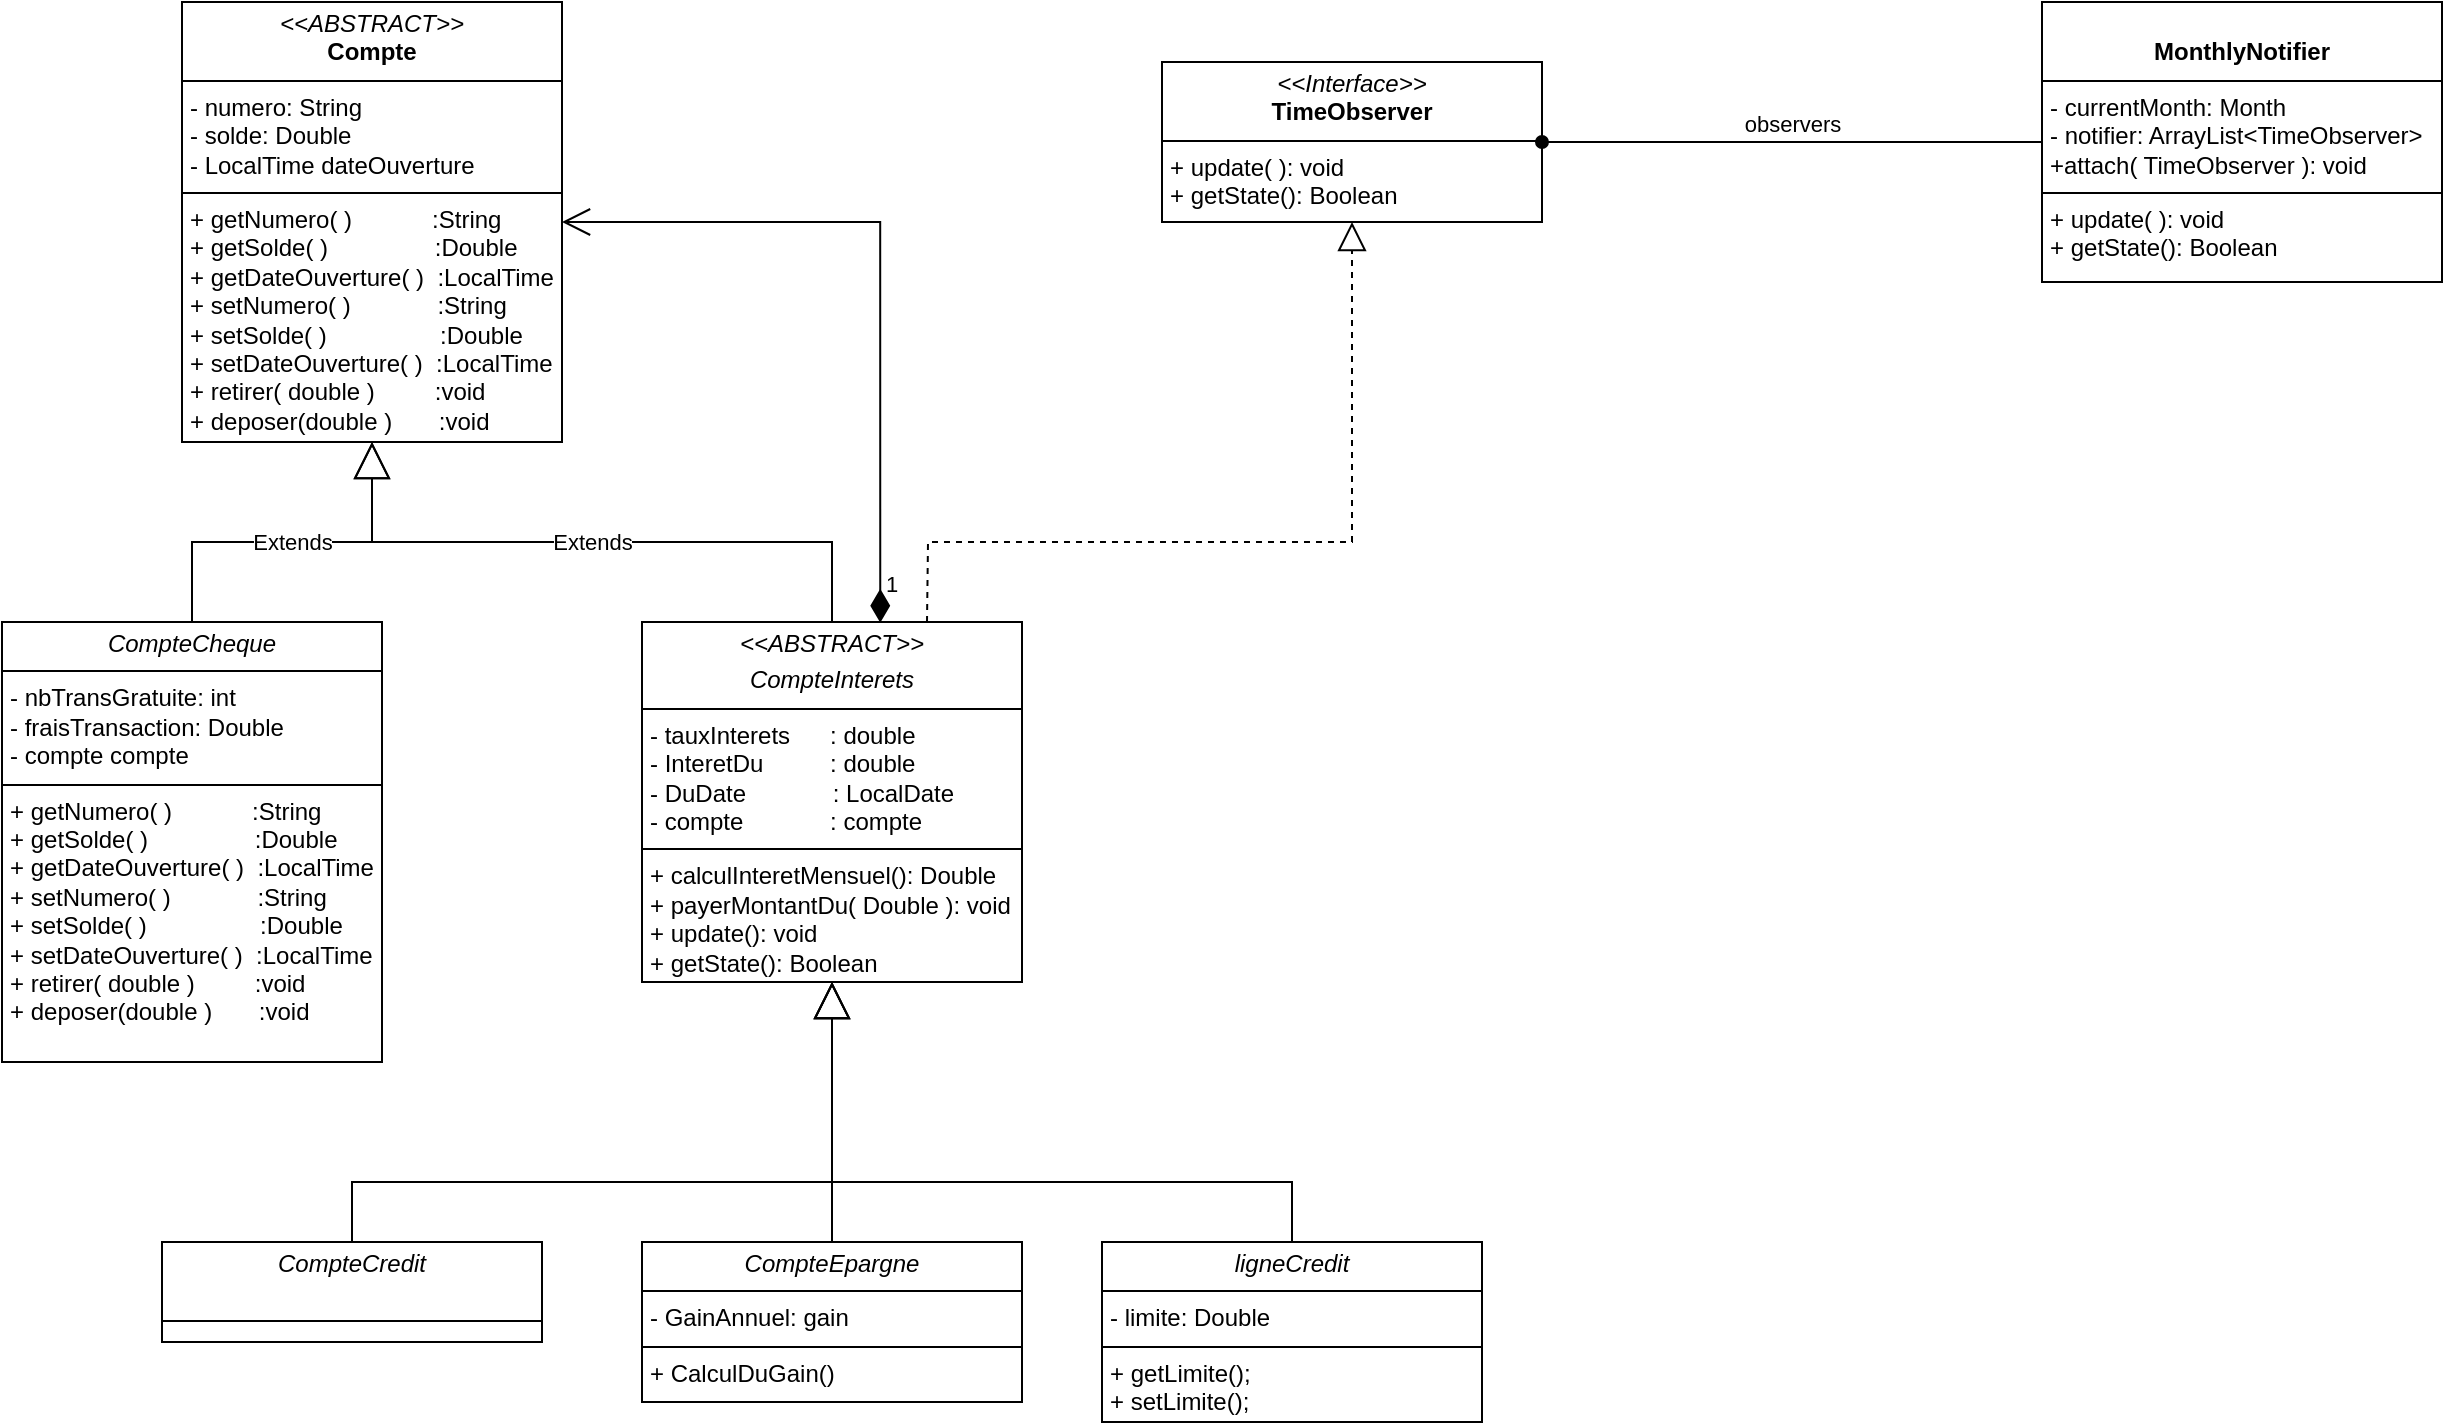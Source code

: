 <mxfile version="26.1.1">
  <diagram name="Page-1" id="Y8b6xR42oyyeWq3YL9dn">
    <mxGraphModel dx="1613" dy="695" grid="1" gridSize="10" guides="1" tooltips="1" connect="1" arrows="1" fold="1" page="1" pageScale="1" pageWidth="3300" pageHeight="4681" math="0" shadow="0">
      <root>
        <mxCell id="0" />
        <mxCell id="1" parent="0" />
        <mxCell id="dJRKlAbEhln0Lb5YtA-o-5" value="&lt;p style=&quot;margin:0px;margin-top:4px;text-align:center;&quot;&gt;&lt;i&gt;&amp;lt;&amp;lt;ABSTRACT&amp;gt;&amp;gt;&lt;/i&gt;&lt;br&gt;&lt;b&gt;Compte&lt;/b&gt;&lt;/p&gt;&lt;hr size=&quot;1&quot; style=&quot;border-style:solid;&quot;&gt;&lt;p style=&quot;margin:0px;margin-left:4px;&quot;&gt;- numero: String&lt;br&gt;- solde: Double&lt;/p&gt;&lt;p style=&quot;margin:0px;margin-left:4px;&quot;&gt;- LocalTime dateOuverture&lt;/p&gt;&lt;hr size=&quot;1&quot; style=&quot;border-style:solid;&quot;&gt;&lt;p style=&quot;margin:0px;margin-left:4px;&quot;&gt;+ getNumero( )&amp;nbsp; &amp;nbsp; &amp;nbsp; &amp;nbsp; &amp;nbsp; &amp;nbsp; :String&lt;br&gt;+ getSolde( )&amp;nbsp; &amp;nbsp; &amp;nbsp; &amp;nbsp; &amp;nbsp; &amp;nbsp; &amp;nbsp; &amp;nbsp; :Double&lt;/p&gt;&lt;p style=&quot;margin:0px;margin-left:4px;&quot;&gt;+ getDateOuverture( )&amp;nbsp; :LocalTime&lt;/p&gt;&lt;p style=&quot;margin: 0px 0px 0px 4px;&quot;&gt;+ setNumero( )&amp;nbsp; &amp;nbsp; &amp;nbsp; &amp;nbsp; &amp;nbsp; &amp;nbsp; &amp;nbsp;:String&lt;br&gt;+ setSolde( )&amp;nbsp; &amp;nbsp; &amp;nbsp; &amp;nbsp; &amp;nbsp; &amp;nbsp; &amp;nbsp; &amp;nbsp; &amp;nbsp;:Double&lt;/p&gt;&lt;p style=&quot;margin: 0px 0px 0px 4px;&quot;&gt;+ setDateOuverture( )&amp;nbsp; :LocalTime&lt;/p&gt;&lt;p style=&quot;margin: 0px 0px 0px 4px;&quot;&gt;+ retirer( double )&amp;nbsp; &amp;nbsp; &amp;nbsp; &amp;nbsp; &amp;nbsp;:void&lt;/p&gt;&lt;p style=&quot;margin: 0px 0px 0px 4px;&quot;&gt;+ deposer(double )&amp;nbsp; &amp;nbsp; &amp;nbsp; &amp;nbsp;:void&lt;/p&gt;&lt;p style=&quot;margin:0px;margin-left:4px;&quot;&gt;&lt;br&gt;&lt;/p&gt;&lt;p style=&quot;margin:0px;margin-left:4px;&quot;&gt;&lt;br&gt;&lt;/p&gt;" style="verticalAlign=top;align=left;overflow=fill;html=1;whiteSpace=wrap;" parent="1" vertex="1">
          <mxGeometry x="340" y="50" width="190" height="220" as="geometry" />
        </mxCell>
        <mxCell id="dJRKlAbEhln0Lb5YtA-o-6" value="&lt;p style=&quot;margin:0px;margin-top:4px;text-align:center;&quot;&gt;&lt;i&gt;CompteCheque&lt;/i&gt;&lt;/p&gt;&lt;hr size=&quot;1&quot; style=&quot;border-style:solid;&quot;&gt;&lt;p style=&quot;margin:0px;margin-left:4px;&quot;&gt;- nbTransGratuite: int&lt;br&gt;- fraisTransaction: Double&lt;/p&gt;&lt;p style=&quot;margin:0px;margin-left:4px;&quot;&gt;- compte compte&lt;/p&gt;&lt;hr size=&quot;1&quot; style=&quot;border-style:solid;&quot;&gt;&lt;p style=&quot;margin:0px;margin-left:4px;&quot;&gt;+ getNumero( )&amp;nbsp; &amp;nbsp; &amp;nbsp; &amp;nbsp; &amp;nbsp; &amp;nbsp; :String&lt;br&gt;+ getSolde( )&amp;nbsp; &amp;nbsp; &amp;nbsp; &amp;nbsp; &amp;nbsp; &amp;nbsp; &amp;nbsp; &amp;nbsp; :Double&lt;/p&gt;&lt;p style=&quot;margin:0px;margin-left:4px;&quot;&gt;+ getDateOuverture( )&amp;nbsp; :LocalTime&lt;/p&gt;&lt;p style=&quot;margin: 0px 0px 0px 4px;&quot;&gt;+ setNumero( )&amp;nbsp; &amp;nbsp; &amp;nbsp; &amp;nbsp; &amp;nbsp; &amp;nbsp; &amp;nbsp;:String&lt;br&gt;+ setSolde( )&amp;nbsp; &amp;nbsp; &amp;nbsp; &amp;nbsp; &amp;nbsp; &amp;nbsp; &amp;nbsp; &amp;nbsp; &amp;nbsp;:Double&lt;/p&gt;&lt;p style=&quot;margin: 0px 0px 0px 4px;&quot;&gt;+ setDateOuverture( )&amp;nbsp; :LocalTime&lt;/p&gt;&lt;p style=&quot;margin: 0px 0px 0px 4px;&quot;&gt;+ retirer( double )&amp;nbsp; &amp;nbsp; &amp;nbsp; &amp;nbsp; &amp;nbsp;:void&lt;/p&gt;&lt;p style=&quot;margin: 0px 0px 0px 4px;&quot;&gt;+ deposer(double )&amp;nbsp; &amp;nbsp; &amp;nbsp; &amp;nbsp;:void&lt;/p&gt;&lt;p style=&quot;margin:0px;margin-left:4px;&quot;&gt;&lt;br&gt;&lt;/p&gt;&lt;p style=&quot;margin:0px;margin-left:4px;&quot;&gt;&lt;br&gt;&lt;/p&gt;" style="verticalAlign=top;align=left;overflow=fill;html=1;whiteSpace=wrap;" parent="1" vertex="1">
          <mxGeometry x="250" y="360" width="190" height="220" as="geometry" />
        </mxCell>
        <mxCell id="dJRKlAbEhln0Lb5YtA-o-7" value="Extends" style="endArrow=block;endSize=16;endFill=0;html=1;rounded=0;entryX=0.5;entryY=1;entryDx=0;entryDy=0;exitX=0.5;exitY=0;exitDx=0;exitDy=0;" parent="1" source="dJRKlAbEhln0Lb5YtA-o-6" target="dJRKlAbEhln0Lb5YtA-o-5" edge="1">
          <mxGeometry width="160" relative="1" as="geometry">
            <mxPoint x="570" y="210" as="sourcePoint" />
            <mxPoint x="730" y="210" as="targetPoint" />
            <Array as="points">
              <mxPoint x="345" y="320" />
              <mxPoint x="435" y="320" />
            </Array>
          </mxGeometry>
        </mxCell>
        <mxCell id="dJRKlAbEhln0Lb5YtA-o-9" value="&lt;p style=&quot;margin:0px;margin-top:4px;text-align:center;&quot;&gt;&lt;i&gt;&amp;lt;&amp;lt;ABSTRACT&amp;gt;&amp;gt;&lt;/i&gt;&lt;/p&gt;&lt;p style=&quot;margin:0px;margin-top:4px;text-align:center;&quot;&gt;&lt;i&gt;CompteInterets&lt;/i&gt;&lt;/p&gt;&lt;hr size=&quot;1&quot; style=&quot;border-style:solid;&quot;&gt;&lt;p style=&quot;margin:0px;margin-left:4px;&quot;&gt;- tauxInterets&amp;nbsp; &amp;nbsp; &amp;nbsp; : double&lt;br&gt;- InteretDu&amp;nbsp; &amp;nbsp; &amp;nbsp; &amp;nbsp; &amp;nbsp; : double&lt;/p&gt;&lt;p style=&quot;margin:0px;margin-left:4px;&quot;&gt;- DuDate&amp;nbsp; &amp;nbsp; &amp;nbsp; &amp;nbsp; &amp;nbsp; &amp;nbsp; &amp;nbsp;: LocalDate&lt;/p&gt;&lt;p style=&quot;margin:0px;margin-left:4px;&quot;&gt;- compte&amp;nbsp; &amp;nbsp; &amp;nbsp; &amp;nbsp; &amp;nbsp; &amp;nbsp; &amp;nbsp;: compte&lt;/p&gt;&lt;hr size=&quot;1&quot; style=&quot;border-style:solid;&quot;&gt;&lt;p style=&quot;margin:0px;margin-left:4px;&quot;&gt;+ calculInteretMensuel(): Double&lt;/p&gt;&lt;p style=&quot;margin:0px;margin-left:4px;&quot;&gt;+ payerMontantDu( Double ): void&lt;/p&gt;&lt;p style=&quot;margin:0px;margin-left:4px;&quot;&gt;+ update(): void&lt;/p&gt;&lt;p style=&quot;margin:0px;margin-left:4px;&quot;&gt;+ getState(): Boolean&lt;/p&gt;&lt;p style=&quot;margin:0px;margin-left:4px;&quot;&gt;&lt;br&gt;&lt;/p&gt;" style="verticalAlign=top;align=left;overflow=fill;html=1;whiteSpace=wrap;" parent="1" vertex="1">
          <mxGeometry x="570" y="360" width="190" height="180" as="geometry" />
        </mxCell>
        <mxCell id="dJRKlAbEhln0Lb5YtA-o-10" value="Extends" style="endArrow=block;endSize=16;endFill=0;html=1;rounded=0;entryX=0.5;entryY=1;entryDx=0;entryDy=0;exitX=0.5;exitY=0;exitDx=0;exitDy=0;" parent="1" source="dJRKlAbEhln0Lb5YtA-o-9" target="dJRKlAbEhln0Lb5YtA-o-5" edge="1">
          <mxGeometry width="160" relative="1" as="geometry">
            <mxPoint x="345" y="370" as="sourcePoint" />
            <mxPoint x="445" y="280" as="targetPoint" />
            <Array as="points">
              <mxPoint x="665" y="320" />
              <mxPoint x="545" y="320" />
              <mxPoint x="435" y="320" />
            </Array>
          </mxGeometry>
        </mxCell>
        <mxCell id="dJRKlAbEhln0Lb5YtA-o-11" value="1" style="endArrow=open;html=1;endSize=12;startArrow=diamondThin;startSize=14;startFill=1;edgeStyle=orthogonalEdgeStyle;align=left;verticalAlign=bottom;rounded=0;exitX=0.627;exitY=0.002;exitDx=0;exitDy=0;entryX=1;entryY=0.5;entryDx=0;entryDy=0;exitPerimeter=0;" parent="1" source="dJRKlAbEhln0Lb5YtA-o-9" target="dJRKlAbEhln0Lb5YtA-o-5" edge="1">
          <mxGeometry x="-0.942" y="-1" relative="1" as="geometry">
            <mxPoint x="780" y="376" as="sourcePoint" />
            <mxPoint x="880" y="160" as="targetPoint" />
            <Array as="points">
              <mxPoint x="689" y="160" />
            </Array>
            <mxPoint as="offset" />
          </mxGeometry>
        </mxCell>
        <mxCell id="Y4Ik5Q8g15iuSHUJNuXj-3" value="&lt;p style=&quot;margin:0px;margin-top:4px;text-align:center;&quot;&gt;&lt;i&gt;ligneCredit&lt;/i&gt;&lt;/p&gt;&lt;hr size=&quot;1&quot; style=&quot;border-style:solid;&quot;&gt;&lt;p style=&quot;margin:0px;margin-left:4px;&quot;&gt;- limite: Double&lt;/p&gt;&lt;hr size=&quot;1&quot; style=&quot;border-style:solid;&quot;&gt;&lt;p style=&quot;margin:0px;margin-left:4px;&quot;&gt;+ getLimite();&lt;/p&gt;&lt;p style=&quot;margin:0px;margin-left:4px;&quot;&gt;+ setLimite();&lt;/p&gt;&lt;p style=&quot;margin:0px;margin-left:4px;&quot;&gt;&lt;br&gt;&lt;/p&gt;&lt;p style=&quot;margin:0px;margin-left:4px;&quot;&gt;&lt;br&gt;&lt;/p&gt;" style="verticalAlign=top;align=left;overflow=fill;html=1;whiteSpace=wrap;" vertex="1" parent="1">
          <mxGeometry x="800" y="670" width="190" height="90" as="geometry" />
        </mxCell>
        <mxCell id="Y4Ik5Q8g15iuSHUJNuXj-4" value="&lt;p style=&quot;margin:0px;margin-top:4px;text-align:center;&quot;&gt;&lt;i&gt;CompteEpargne&lt;/i&gt;&lt;/p&gt;&lt;hr size=&quot;1&quot; style=&quot;border-style:solid;&quot;&gt;&lt;p style=&quot;margin:0px;margin-left:4px;&quot;&gt;- GainAnnuel: gain&lt;/p&gt;&lt;hr size=&quot;1&quot; style=&quot;border-style:solid;&quot;&gt;&lt;p style=&quot;margin:0px;margin-left:4px;&quot;&gt;+ CalculDuGain()&lt;/p&gt;&lt;p style=&quot;margin:0px;margin-left:4px;&quot;&gt;&lt;br&gt;&lt;/p&gt;&lt;p style=&quot;margin:0px;margin-left:4px;&quot;&gt;&lt;br&gt;&lt;/p&gt;" style="verticalAlign=top;align=left;overflow=fill;html=1;whiteSpace=wrap;" vertex="1" parent="1">
          <mxGeometry x="570" y="670" width="190" height="80" as="geometry" />
        </mxCell>
        <mxCell id="Y4Ik5Q8g15iuSHUJNuXj-5" value="&lt;p style=&quot;margin:0px;margin-top:4px;text-align:center;&quot;&gt;&lt;i&gt;CompteCredit&lt;/i&gt;&lt;/p&gt;&lt;br&gt;&lt;hr size=&quot;1&quot; style=&quot;border-style:solid;&quot;&gt;&lt;p style=&quot;margin:0px;margin-left:4px;&quot;&gt;&lt;br&gt;&lt;/p&gt;&lt;p style=&quot;margin:0px;margin-left:4px;&quot;&gt;&lt;br&gt;&lt;/p&gt;&lt;p style=&quot;margin:0px;margin-left:4px;&quot;&gt;&lt;br&gt;&lt;/p&gt;" style="verticalAlign=top;align=left;overflow=fill;html=1;whiteSpace=wrap;" vertex="1" parent="1">
          <mxGeometry x="330" y="670" width="190" height="50" as="geometry" />
        </mxCell>
        <mxCell id="Y4Ik5Q8g15iuSHUJNuXj-6" value="" style="endArrow=block;endSize=16;endFill=0;html=1;rounded=0;entryX=0.5;entryY=1;entryDx=0;entryDy=0;exitX=0.5;exitY=0;exitDx=0;exitDy=0;" edge="1" parent="1" source="Y4Ik5Q8g15iuSHUJNuXj-4" target="dJRKlAbEhln0Lb5YtA-o-9">
          <mxGeometry width="160" relative="1" as="geometry">
            <mxPoint x="610" y="670" as="sourcePoint" />
            <mxPoint x="670" y="580" as="targetPoint" />
            <Array as="points" />
          </mxGeometry>
        </mxCell>
        <mxCell id="Y4Ik5Q8g15iuSHUJNuXj-7" value="" style="endArrow=block;endSize=16;endFill=0;html=1;rounded=0;entryX=0.5;entryY=1;entryDx=0;entryDy=0;exitX=0.5;exitY=0;exitDx=0;exitDy=0;" edge="1" parent="1" source="Y4Ik5Q8g15iuSHUJNuXj-3" target="dJRKlAbEhln0Lb5YtA-o-9">
          <mxGeometry width="160" relative="1" as="geometry">
            <mxPoint x="675" y="680" as="sourcePoint" />
            <mxPoint x="675" y="590" as="targetPoint" />
            <Array as="points">
              <mxPoint x="895" y="640" />
              <mxPoint x="665" y="640" />
            </Array>
          </mxGeometry>
        </mxCell>
        <mxCell id="Y4Ik5Q8g15iuSHUJNuXj-8" value="" style="endArrow=block;endSize=16;endFill=0;html=1;rounded=0;entryX=0.5;entryY=1;entryDx=0;entryDy=0;exitX=0.5;exitY=0;exitDx=0;exitDy=0;" edge="1" parent="1" source="Y4Ik5Q8g15iuSHUJNuXj-5" target="dJRKlAbEhln0Lb5YtA-o-9">
          <mxGeometry width="160" relative="1" as="geometry">
            <mxPoint x="905" y="680" as="sourcePoint" />
            <mxPoint x="675" y="590" as="targetPoint" />
            <Array as="points">
              <mxPoint x="425" y="640" />
              <mxPoint x="665" y="640" />
            </Array>
          </mxGeometry>
        </mxCell>
        <mxCell id="Y4Ik5Q8g15iuSHUJNuXj-9" value="" style="endArrow=block;dashed=1;endFill=0;endSize=12;html=1;rounded=0;exitX=0.75;exitY=0;exitDx=0;exitDy=0;" edge="1" parent="1" source="dJRKlAbEhln0Lb5YtA-o-9" target="Y4Ik5Q8g15iuSHUJNuXj-10">
          <mxGeometry width="160" relative="1" as="geometry">
            <mxPoint x="750" y="290" as="sourcePoint" />
            <mxPoint x="910" y="290" as="targetPoint" />
            <Array as="points">
              <mxPoint x="713" y="320" />
              <mxPoint x="925" y="320" />
            </Array>
          </mxGeometry>
        </mxCell>
        <mxCell id="Y4Ik5Q8g15iuSHUJNuXj-10" value="&lt;p style=&quot;margin:0px;margin-top:4px;text-align:center;&quot;&gt;&lt;i&gt;&amp;lt;&amp;lt;Interface&amp;gt;&amp;gt;&lt;/i&gt;&lt;br&gt;&lt;b&gt;TimeObserver&lt;/b&gt;&lt;/p&gt;&lt;hr size=&quot;1&quot; style=&quot;border-style:solid;&quot;&gt;&lt;p style=&quot;margin:0px;margin-left:4px;&quot;&gt;+ update( ): void&lt;br&gt;+ getState(): Boolean&lt;/p&gt;" style="verticalAlign=top;align=left;overflow=fill;html=1;whiteSpace=wrap;" vertex="1" parent="1">
          <mxGeometry x="830" y="80" width="190" height="80" as="geometry" />
        </mxCell>
        <mxCell id="Y4Ik5Q8g15iuSHUJNuXj-11" value="&lt;p style=&quot;margin:0px;margin-top:4px;text-align:center;&quot;&gt;&lt;br&gt;&lt;b&gt;MonthlyNotifier&lt;/b&gt;&lt;/p&gt;&lt;hr size=&quot;1&quot; style=&quot;border-style:solid;&quot;&gt;&lt;p style=&quot;margin:0px;margin-left:4px;&quot;&gt;- currentMonth: Month&lt;/p&gt;&lt;p style=&quot;margin:0px;margin-left:4px;&quot;&gt;- notifier: ArrayList&amp;lt;TimeObserver&amp;gt;&lt;/p&gt;&lt;p style=&quot;margin:0px;margin-left:4px;&quot;&gt;+attach( TimeObserver ): void&lt;/p&gt;&lt;hr size=&quot;1&quot; style=&quot;border-style:solid;&quot;&gt;&lt;p style=&quot;margin:0px;margin-left:4px;&quot;&gt;+ update( ): void&lt;br&gt;+ getState(): Boolean&lt;/p&gt;" style="verticalAlign=top;align=left;overflow=fill;html=1;whiteSpace=wrap;" vertex="1" parent="1">
          <mxGeometry x="1270" y="50" width="200" height="140" as="geometry" />
        </mxCell>
        <mxCell id="Y4Ik5Q8g15iuSHUJNuXj-12" value="observers" style="html=1;verticalAlign=bottom;endArrow=oval;curved=0;rounded=0;entryX=1;entryY=0.5;entryDx=0;entryDy=0;exitX=0;exitY=0.5;exitDx=0;exitDy=0;endFill=1;" edge="1" parent="1" source="Y4Ik5Q8g15iuSHUJNuXj-11" target="Y4Ik5Q8g15iuSHUJNuXj-10">
          <mxGeometry width="80" relative="1" as="geometry">
            <mxPoint x="1120" y="240" as="sourcePoint" />
            <mxPoint x="1200" y="240" as="targetPoint" />
          </mxGeometry>
        </mxCell>
      </root>
    </mxGraphModel>
  </diagram>
</mxfile>
